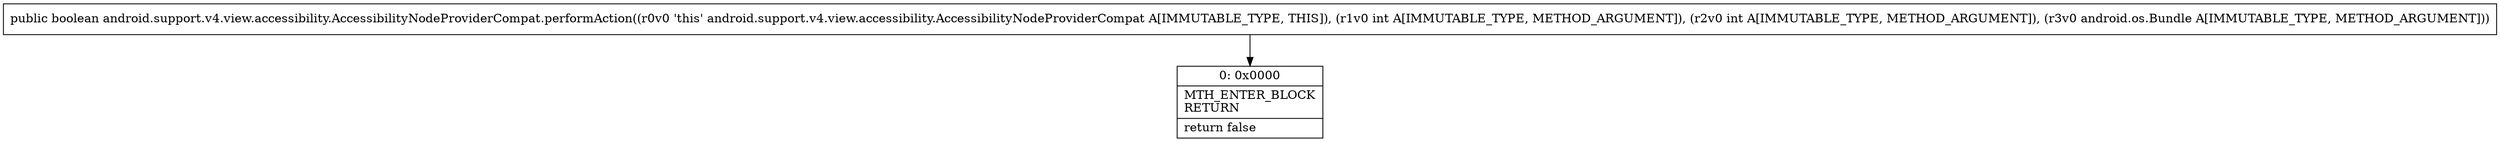 digraph "CFG forandroid.support.v4.view.accessibility.AccessibilityNodeProviderCompat.performAction(IILandroid\/os\/Bundle;)Z" {
Node_0 [shape=record,label="{0\:\ 0x0000|MTH_ENTER_BLOCK\lRETURN\l|return false\l}"];
MethodNode[shape=record,label="{public boolean android.support.v4.view.accessibility.AccessibilityNodeProviderCompat.performAction((r0v0 'this' android.support.v4.view.accessibility.AccessibilityNodeProviderCompat A[IMMUTABLE_TYPE, THIS]), (r1v0 int A[IMMUTABLE_TYPE, METHOD_ARGUMENT]), (r2v0 int A[IMMUTABLE_TYPE, METHOD_ARGUMENT]), (r3v0 android.os.Bundle A[IMMUTABLE_TYPE, METHOD_ARGUMENT])) }"];
MethodNode -> Node_0;
}

